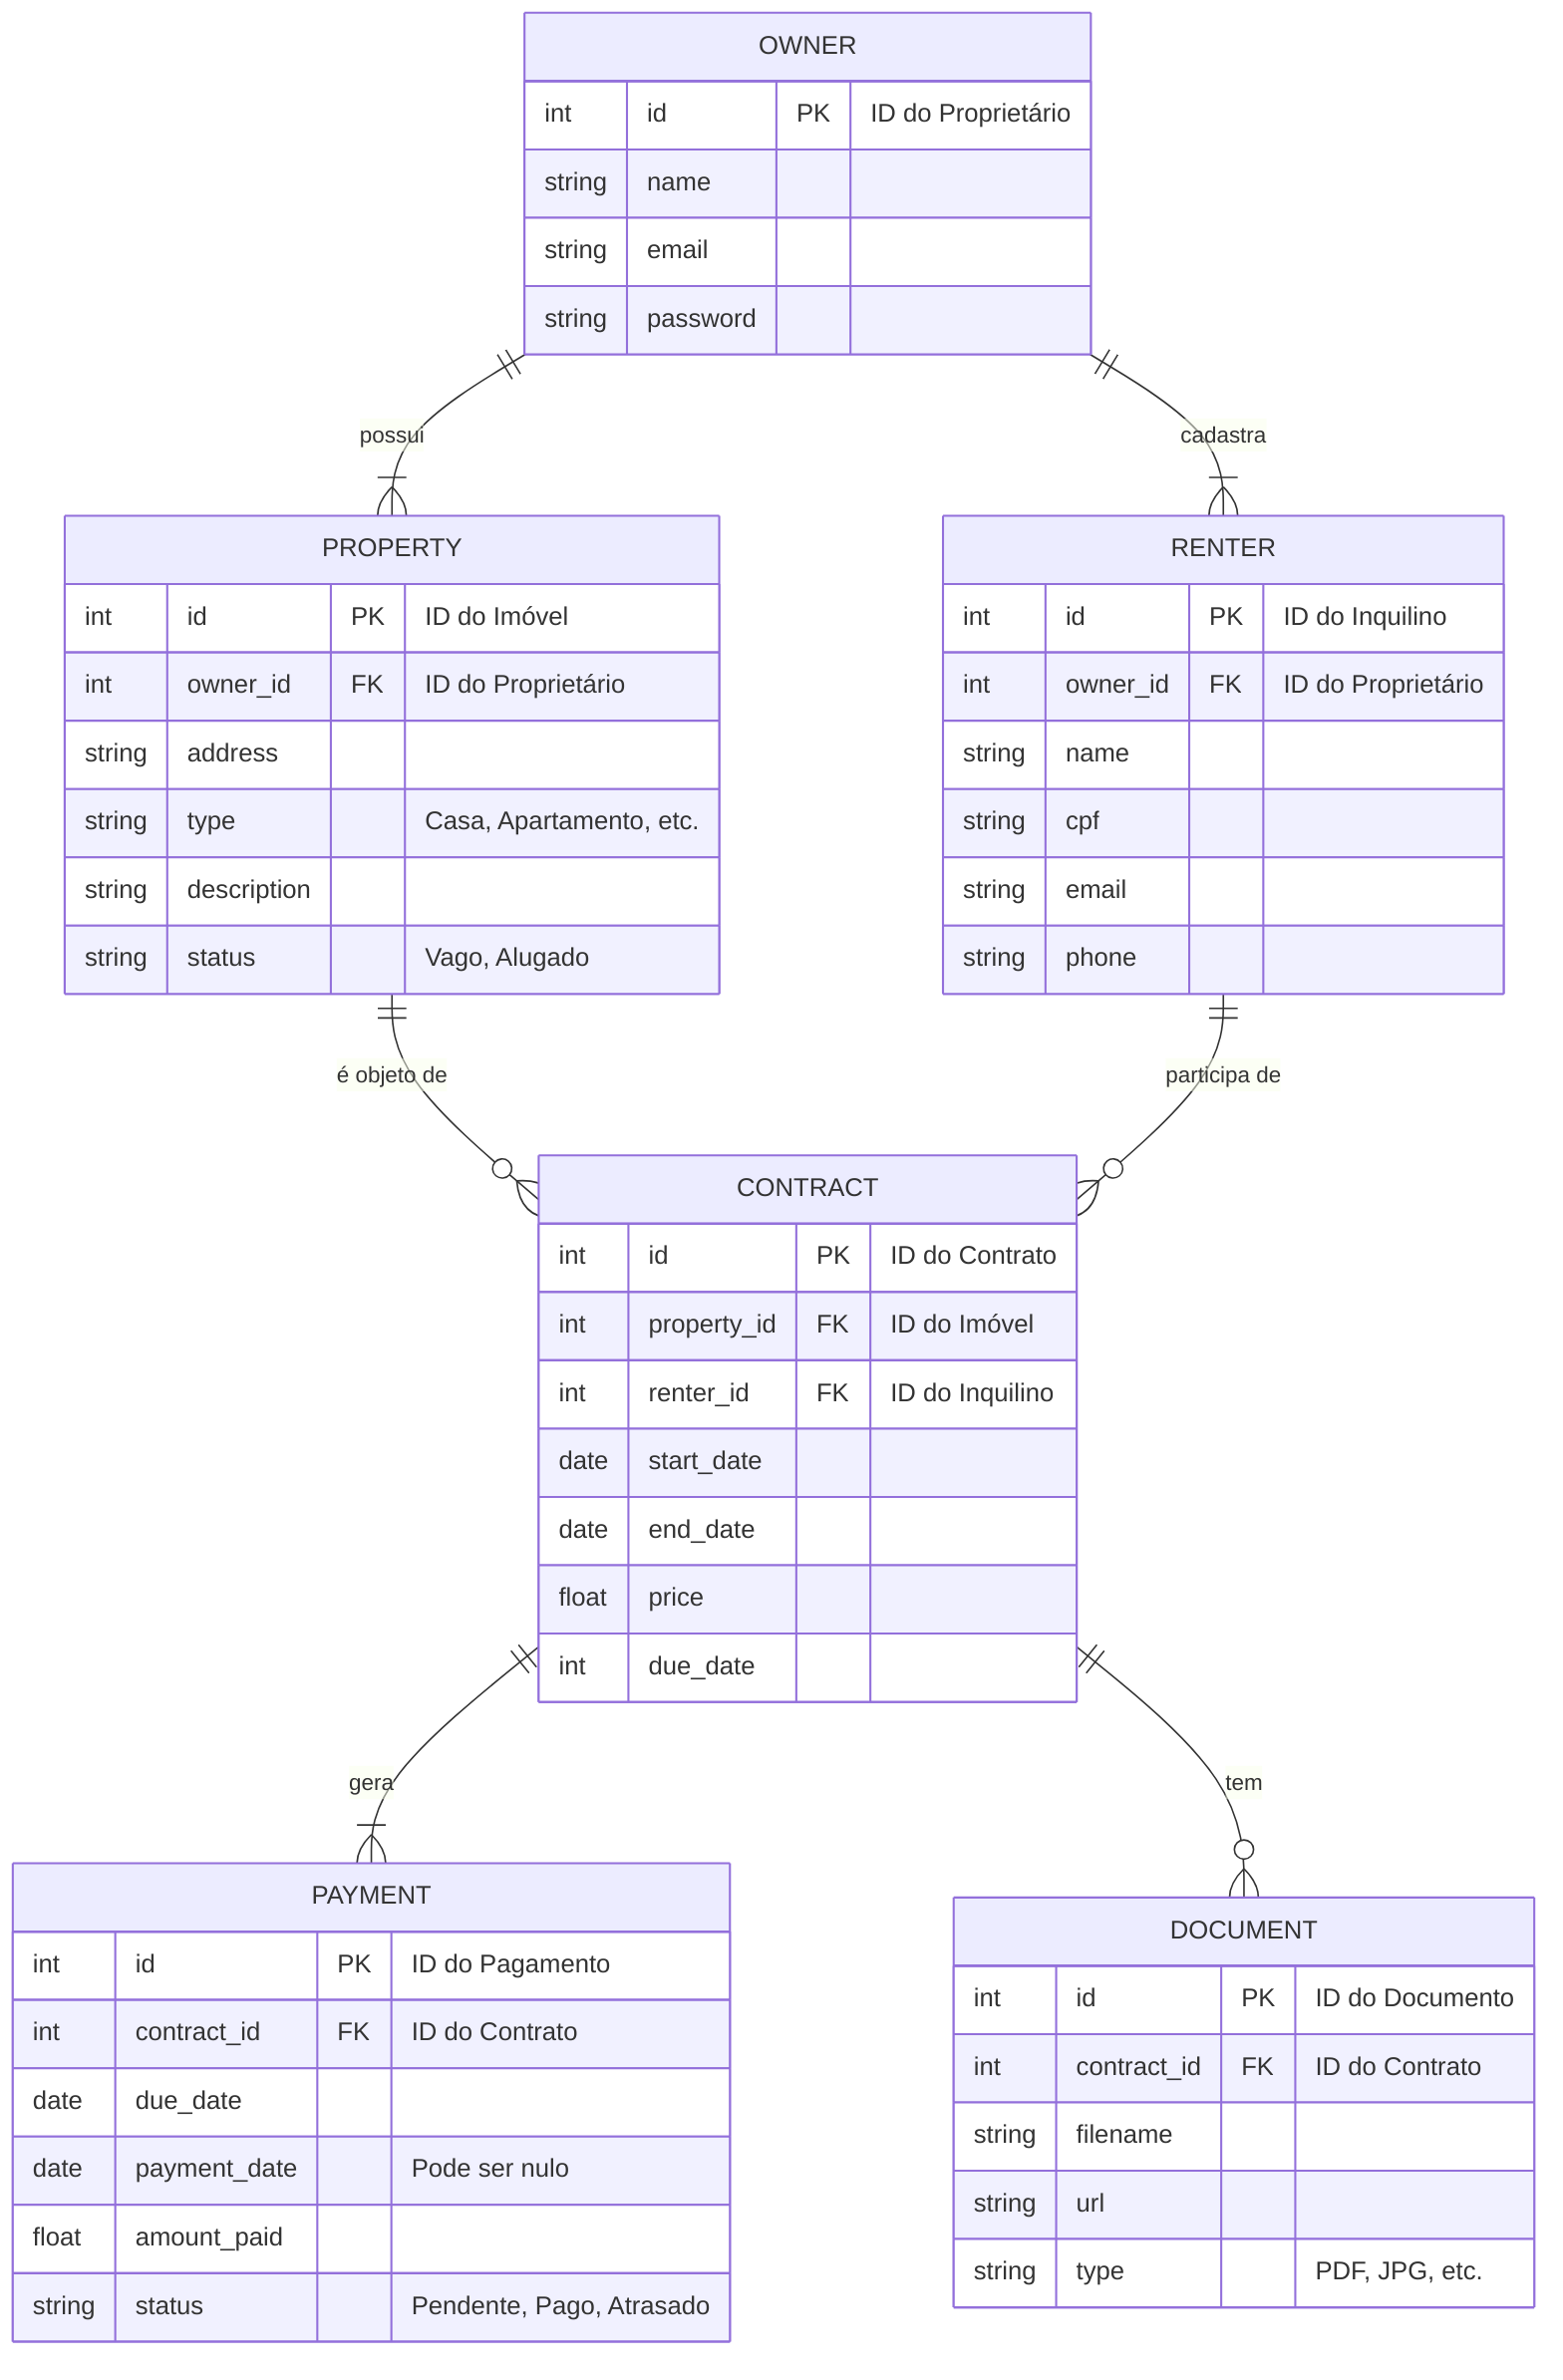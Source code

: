erDiagram
    OWNER {
        int id PK "ID do Proprietário"
        string name
        string email
        string password
    }

    PROPERTY {
        int id PK "ID do Imóvel"
        int owner_id FK "ID do Proprietário"
        string address
        string type "Casa, Apartamento, etc."
        string description
        string status "Vago, Alugado"
    }

    RENTER {
        int id PK "ID do Inquilino"
        int owner_id FK "ID do Proprietário"
        string name
        string cpf
        string email
        string phone
    }

    CONTRACT {
        int id PK "ID do Contrato"
        int property_id FK "ID do Imóvel"
        int renter_id FK "ID do Inquilino"
        date start_date
        date end_date
        float price
        int due_date
    }

    PAYMENT {
        int id PK "ID do Pagamento"
        int contract_id FK "ID do Contrato"
        date due_date
        date payment_date "Pode ser nulo"
        float amount_paid
        string status "Pendente, Pago, Atrasado"
    }

    DOCUMENT {
        int id PK "ID do Documento"
        int contract_id FK "ID do Contrato"
        string filename
        string url
        string type "PDF, JPG, etc."
    }

    OWNER ||--|{ PROPERTY : "possui"
    OWNER ||--|{ RENTER : "cadastra"
    PROPERTY ||--o{ CONTRACT : "é objeto de"
    RENTER ||--o{ CONTRACT : "participa de"
    CONTRACT ||--|{ PAYMENT : "gera"
    CONTRACT ||--o{ DOCUMENT : "tem"